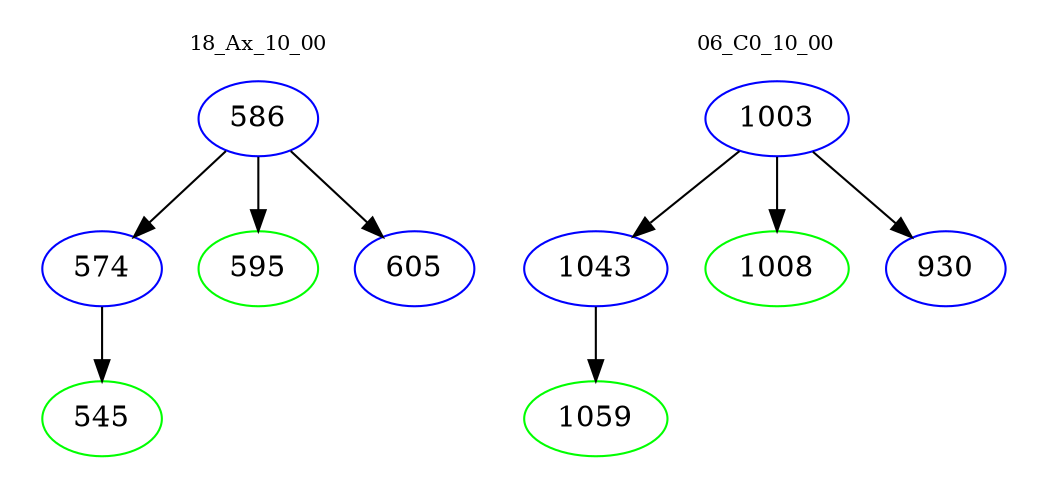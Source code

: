 digraph{
subgraph cluster_0 {
color = white
label = "18_Ax_10_00";
fontsize=10;
T0_586 [label="586", color="blue"]
T0_586 -> T0_574 [color="black"]
T0_574 [label="574", color="blue"]
T0_574 -> T0_545 [color="black"]
T0_545 [label="545", color="green"]
T0_586 -> T0_595 [color="black"]
T0_595 [label="595", color="green"]
T0_586 -> T0_605 [color="black"]
T0_605 [label="605", color="blue"]
}
subgraph cluster_1 {
color = white
label = "06_C0_10_00";
fontsize=10;
T1_1003 [label="1003", color="blue"]
T1_1003 -> T1_1043 [color="black"]
T1_1043 [label="1043", color="blue"]
T1_1043 -> T1_1059 [color="black"]
T1_1059 [label="1059", color="green"]
T1_1003 -> T1_1008 [color="black"]
T1_1008 [label="1008", color="green"]
T1_1003 -> T1_930 [color="black"]
T1_930 [label="930", color="blue"]
}
}

